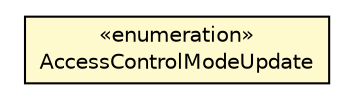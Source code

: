 #!/usr/local/bin/dot
#
# Class diagram 
# Generated by UMLGraph version R5_6-24-gf6e263 (http://www.umlgraph.org/)
#

digraph G {
	edge [fontname="Helvetica",fontsize=10,labelfontname="Helvetica",labelfontsize=10];
	node [fontname="Helvetica",fontsize=10,shape=plaintext];
	nodesep=0.25;
	ranksep=0.5;
	// org.universAAL.middleware.bus.permission.AccessControl.AccessControlModeUpdate
	c81886 [label=<<table title="org.universAAL.middleware.bus.permission.AccessControl.AccessControlModeUpdate" border="0" cellborder="1" cellspacing="0" cellpadding="2" port="p" bgcolor="lemonChiffon" href="./AccessControl.AccessControlModeUpdate.html">
		<tr><td><table border="0" cellspacing="0" cellpadding="1">
<tr><td align="center" balign="center"> &#171;enumeration&#187; </td></tr>
<tr><td align="center" balign="center"> AccessControlModeUpdate </td></tr>
		</table></td></tr>
		</table>>, URL="./AccessControl.AccessControlModeUpdate.html", fontname="Helvetica", fontcolor="black", fontsize=10.0];
}

